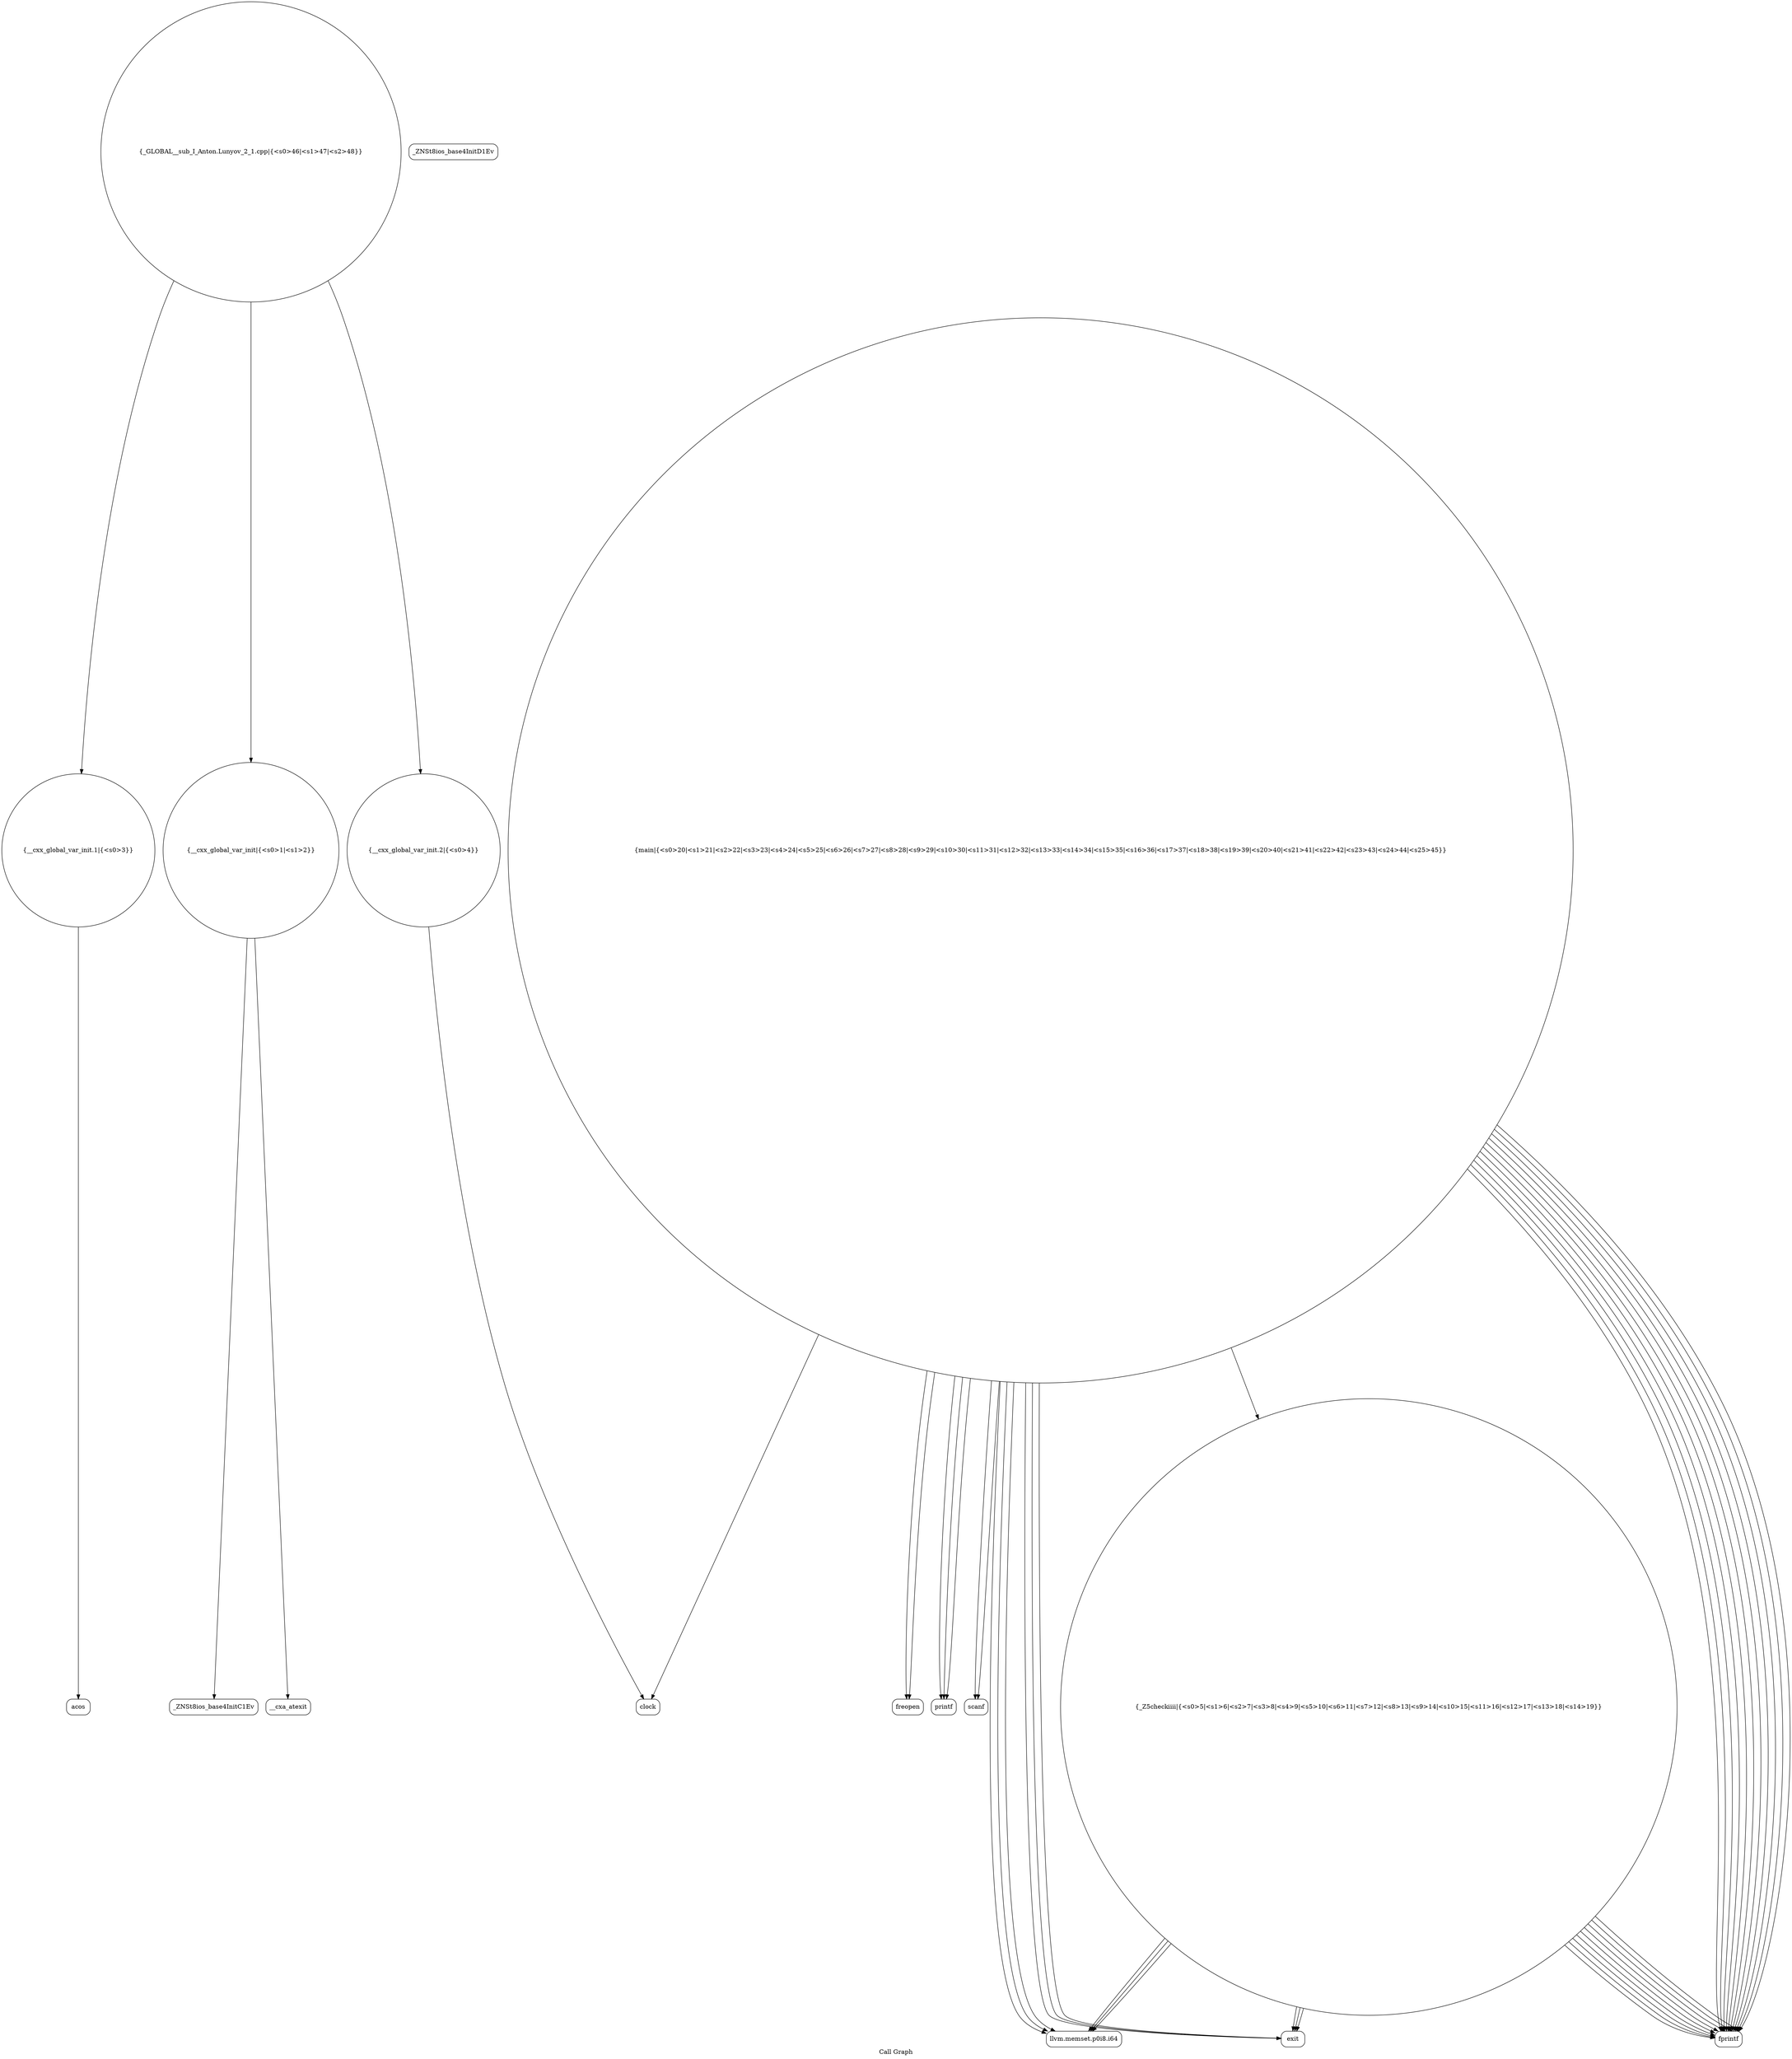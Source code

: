 digraph "Call Graph" {
	label="Call Graph";

	Node0x55b3edfc8450 [shape=record,shape=circle,label="{__cxx_global_var_init|{<s0>1|<s1>2}}"];
	Node0x55b3edfc8450:s0 -> Node0x55b3ee05e620[color=black];
	Node0x55b3edfc8450:s1 -> Node0x55b3ee05e720[color=black];
	Node0x55b3ee05e920 [shape=record,shape=Mrecord,label="{clock}"];
	Node0x55b3ee05eca0 [shape=record,shape=Mrecord,label="{scanf}"];
	Node0x55b3ee05e6a0 [shape=record,shape=Mrecord,label="{_ZNSt8ios_base4InitD1Ev}"];
	Node0x55b3ee05ea20 [shape=record,shape=Mrecord,label="{llvm.memset.p0i8.i64}"];
	Node0x55b3ee05eda0 [shape=record,shape=circle,label="{_GLOBAL__sub_I_Anton.Lunyov_2_1.cpp|{<s0>46|<s1>47|<s2>48}}"];
	Node0x55b3ee05eda0:s0 -> Node0x55b3edfc8450[color=black];
	Node0x55b3ee05eda0:s1 -> Node0x55b3ee05e7a0[color=black];
	Node0x55b3ee05eda0:s2 -> Node0x55b3ee05e8a0[color=black];
	Node0x55b3ee05e7a0 [shape=record,shape=circle,label="{__cxx_global_var_init.1|{<s0>3}}"];
	Node0x55b3ee05e7a0:s0 -> Node0x55b3ee05e820[color=black];
	Node0x55b3ee05eb20 [shape=record,shape=Mrecord,label="{exit}"];
	Node0x55b3ee05e8a0 [shape=record,shape=circle,label="{__cxx_global_var_init.2|{<s0>4}}"];
	Node0x55b3ee05e8a0:s0 -> Node0x55b3ee05e920[color=black];
	Node0x55b3ee05ec20 [shape=record,shape=Mrecord,label="{freopen}"];
	Node0x55b3ee05e620 [shape=record,shape=Mrecord,label="{_ZNSt8ios_base4InitC1Ev}"];
	Node0x55b3ee05e9a0 [shape=record,shape=circle,label="{_Z5checkiiii|{<s0>5|<s1>6|<s2>7|<s3>8|<s4>9|<s5>10|<s6>11|<s7>12|<s8>13|<s9>14|<s10>15|<s11>16|<s12>17|<s13>18|<s14>19}}"];
	Node0x55b3ee05e9a0:s0 -> Node0x55b3ee05ea20[color=black];
	Node0x55b3ee05e9a0:s1 -> Node0x55b3ee05ea20[color=black];
	Node0x55b3ee05e9a0:s2 -> Node0x55b3ee05ea20[color=black];
	Node0x55b3ee05e9a0:s3 -> Node0x55b3ee05eaa0[color=black];
	Node0x55b3ee05e9a0:s4 -> Node0x55b3ee05eaa0[color=black];
	Node0x55b3ee05e9a0:s5 -> Node0x55b3ee05eaa0[color=black];
	Node0x55b3ee05e9a0:s6 -> Node0x55b3ee05eb20[color=black];
	Node0x55b3ee05e9a0:s7 -> Node0x55b3ee05eaa0[color=black];
	Node0x55b3ee05e9a0:s8 -> Node0x55b3ee05eaa0[color=black];
	Node0x55b3ee05e9a0:s9 -> Node0x55b3ee05eaa0[color=black];
	Node0x55b3ee05e9a0:s10 -> Node0x55b3ee05eb20[color=black];
	Node0x55b3ee05e9a0:s11 -> Node0x55b3ee05eaa0[color=black];
	Node0x55b3ee05e9a0:s12 -> Node0x55b3ee05eaa0[color=black];
	Node0x55b3ee05e9a0:s13 -> Node0x55b3ee05eaa0[color=black];
	Node0x55b3ee05e9a0:s14 -> Node0x55b3ee05eb20[color=black];
	Node0x55b3ee05ed20 [shape=record,shape=Mrecord,label="{printf}"];
	Node0x55b3ee05e720 [shape=record,shape=Mrecord,label="{__cxa_atexit}"];
	Node0x55b3ee05eaa0 [shape=record,shape=Mrecord,label="{fprintf}"];
	Node0x55b3ee05e820 [shape=record,shape=Mrecord,label="{acos}"];
	Node0x55b3ee05eba0 [shape=record,shape=circle,label="{main|{<s0>20|<s1>21|<s2>22|<s3>23|<s4>24|<s5>25|<s6>26|<s7>27|<s8>28|<s9>29|<s10>30|<s11>31|<s12>32|<s13>33|<s14>34|<s15>35|<s16>36|<s17>37|<s18>38|<s19>39|<s20>40|<s21>41|<s22>42|<s23>43|<s24>44|<s25>45}}"];
	Node0x55b3ee05eba0:s0 -> Node0x55b3ee05e9a0[color=black];
	Node0x55b3ee05eba0:s1 -> Node0x55b3ee05ec20[color=black];
	Node0x55b3ee05eba0:s2 -> Node0x55b3ee05ec20[color=black];
	Node0x55b3ee05eba0:s3 -> Node0x55b3ee05eca0[color=black];
	Node0x55b3ee05eba0:s4 -> Node0x55b3ee05ed20[color=black];
	Node0x55b3ee05eba0:s5 -> Node0x55b3ee05eaa0[color=black];
	Node0x55b3ee05eba0:s6 -> Node0x55b3ee05eca0[color=black];
	Node0x55b3ee05eba0:s7 -> Node0x55b3ee05ed20[color=black];
	Node0x55b3ee05eba0:s8 -> Node0x55b3ee05ea20[color=black];
	Node0x55b3ee05eba0:s9 -> Node0x55b3ee05ea20[color=black];
	Node0x55b3ee05eba0:s10 -> Node0x55b3ee05ea20[color=black];
	Node0x55b3ee05eba0:s11 -> Node0x55b3ee05eaa0[color=black];
	Node0x55b3ee05eba0:s12 -> Node0x55b3ee05eaa0[color=black];
	Node0x55b3ee05eba0:s13 -> Node0x55b3ee05eaa0[color=black];
	Node0x55b3ee05eba0:s14 -> Node0x55b3ee05eb20[color=black];
	Node0x55b3ee05eba0:s15 -> Node0x55b3ee05eaa0[color=black];
	Node0x55b3ee05eba0:s16 -> Node0x55b3ee05eaa0[color=black];
	Node0x55b3ee05eba0:s17 -> Node0x55b3ee05eaa0[color=black];
	Node0x55b3ee05eba0:s18 -> Node0x55b3ee05eb20[color=black];
	Node0x55b3ee05eba0:s19 -> Node0x55b3ee05eaa0[color=black];
	Node0x55b3ee05eba0:s20 -> Node0x55b3ee05eaa0[color=black];
	Node0x55b3ee05eba0:s21 -> Node0x55b3ee05eaa0[color=black];
	Node0x55b3ee05eba0:s22 -> Node0x55b3ee05eb20[color=black];
	Node0x55b3ee05eba0:s23 -> Node0x55b3ee05ed20[color=black];
	Node0x55b3ee05eba0:s24 -> Node0x55b3ee05e920[color=black];
	Node0x55b3ee05eba0:s25 -> Node0x55b3ee05eaa0[color=black];
}
